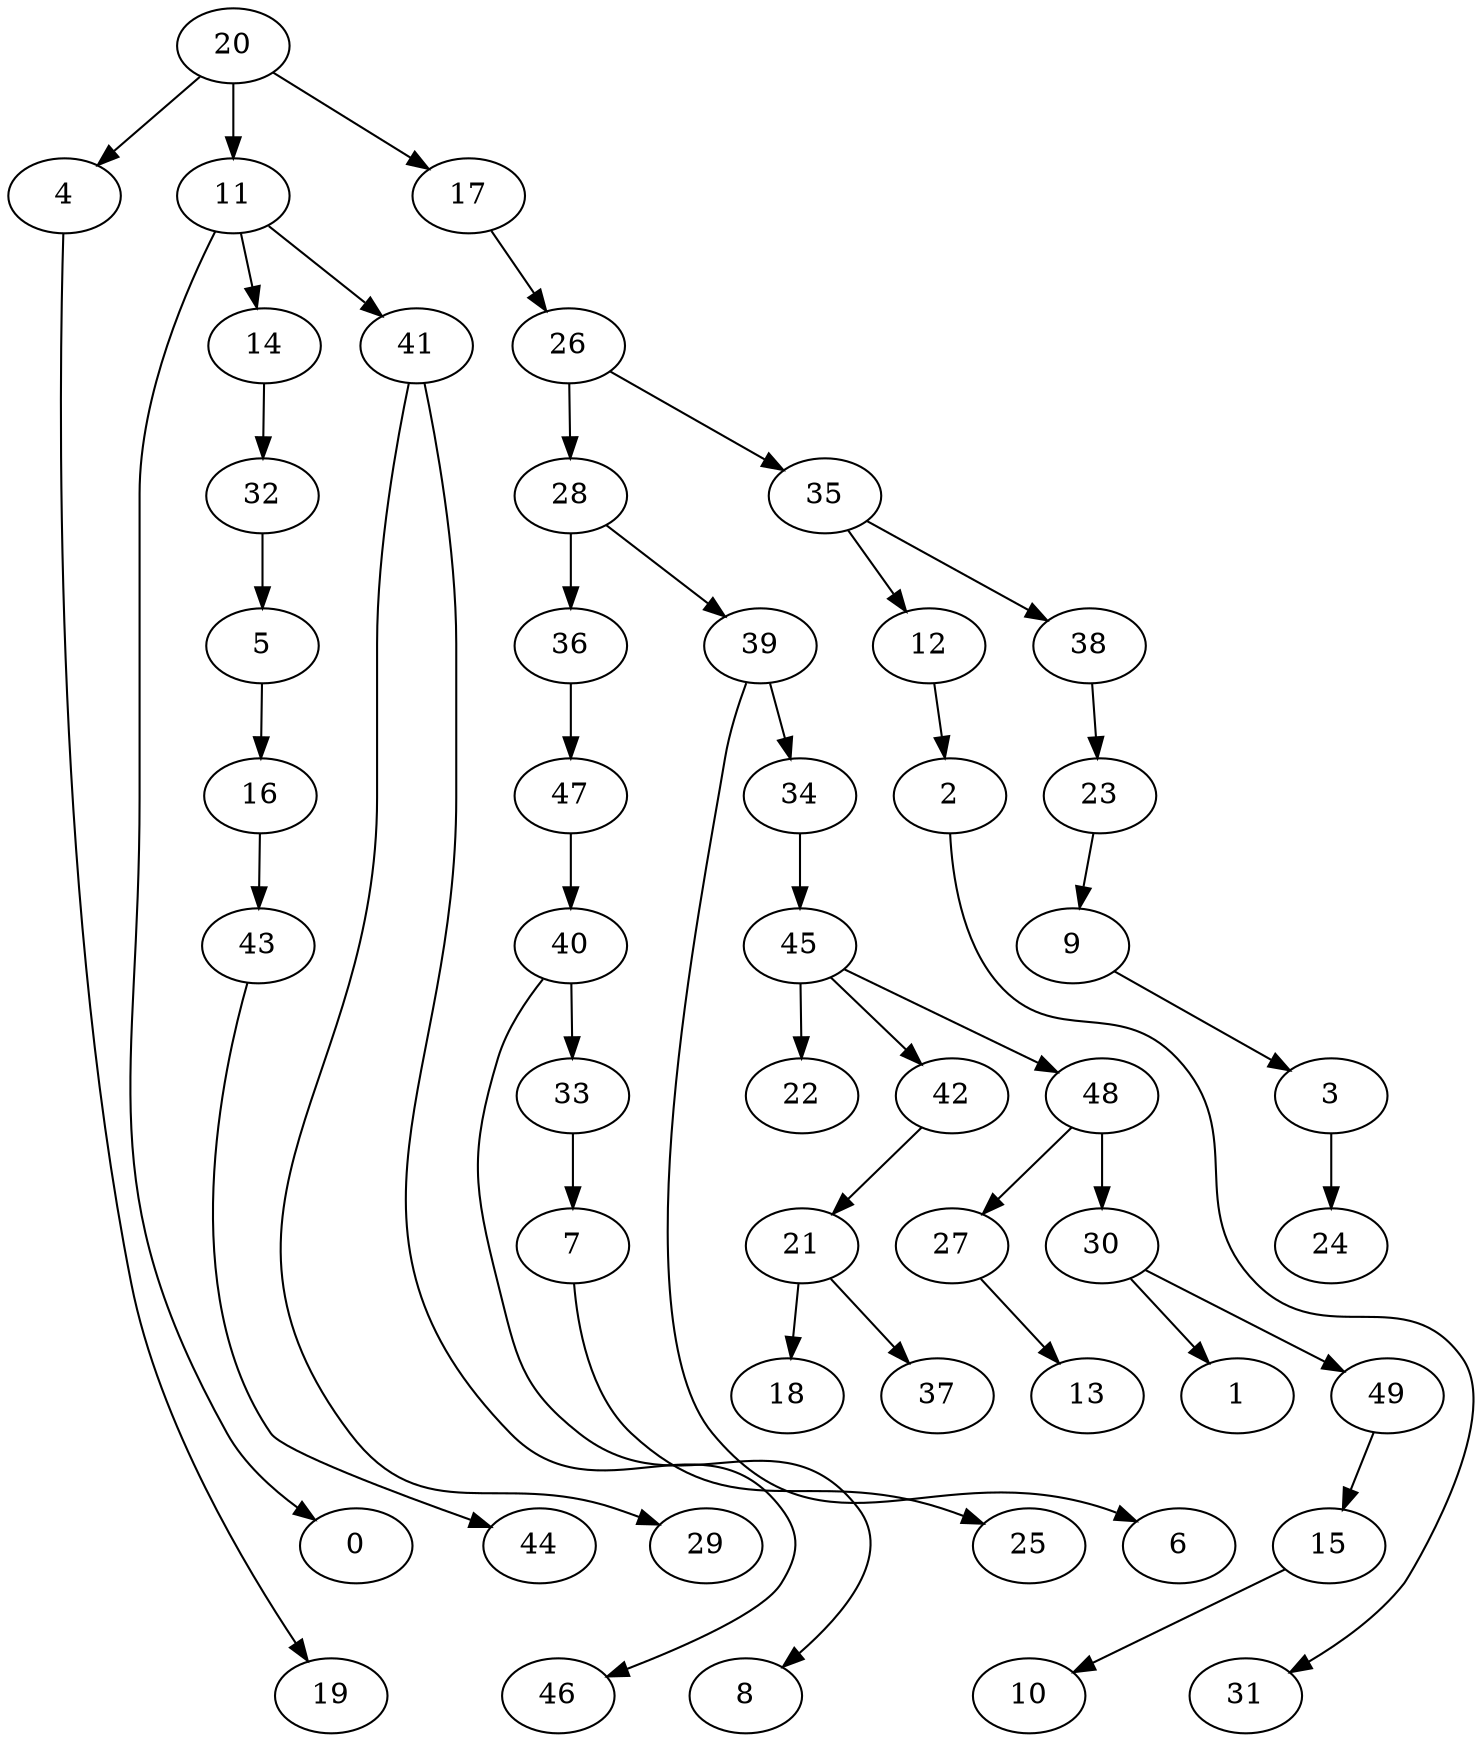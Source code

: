 digraph g {
0;
1;
2;
3;
4;
5;
6;
7;
8;
9;
10;
11;
12;
13;
14;
15;
16;
17;
18;
19;
20;
21;
22;
23;
24;
25;
26;
27;
28;
29;
30;
31;
32;
33;
34;
35;
36;
37;
38;
39;
40;
41;
42;
43;
44;
45;
46;
47;
48;
49;
2 -> 31 [weight=0];
3 -> 24 [weight=0];
4 -> 19 [weight=0];
5 -> 16 [weight=0];
7 -> 25 [weight=0];
9 -> 3 [weight=0];
11 -> 0 [weight=0];
11 -> 14 [weight=0];
11 -> 41 [weight=0];
12 -> 2 [weight=0];
14 -> 32 [weight=0];
15 -> 10 [weight=0];
16 -> 43 [weight=0];
17 -> 26 [weight=0];
20 -> 4 [weight=0];
20 -> 11 [weight=1];
20 -> 17 [weight=0];
21 -> 18 [weight=0];
21 -> 37 [weight=0];
23 -> 9 [weight=0];
26 -> 28 [weight=0];
26 -> 35 [weight=0];
27 -> 13 [weight=0];
28 -> 36 [weight=0];
28 -> 39 [weight=0];
30 -> 1 [weight=0];
30 -> 49 [weight=0];
32 -> 5 [weight=0];
33 -> 7 [weight=0];
34 -> 45 [weight=0];
35 -> 12 [weight=0];
35 -> 38 [weight=0];
36 -> 47 [weight=0];
38 -> 23 [weight=0];
39 -> 34 [weight=0];
39 -> 6 [weight=0];
40 -> 8 [weight=0];
40 -> 33 [weight=0];
41 -> 46 [weight=0];
41 -> 29 [weight=0];
42 -> 21 [weight=0];
43 -> 44 [weight=0];
45 -> 48 [weight=0];
45 -> 22 [weight=0];
45 -> 42 [weight=0];
47 -> 40 [weight=1];
48 -> 27 [weight=0];
48 -> 30 [weight=0];
49 -> 15 [weight=0];
}
